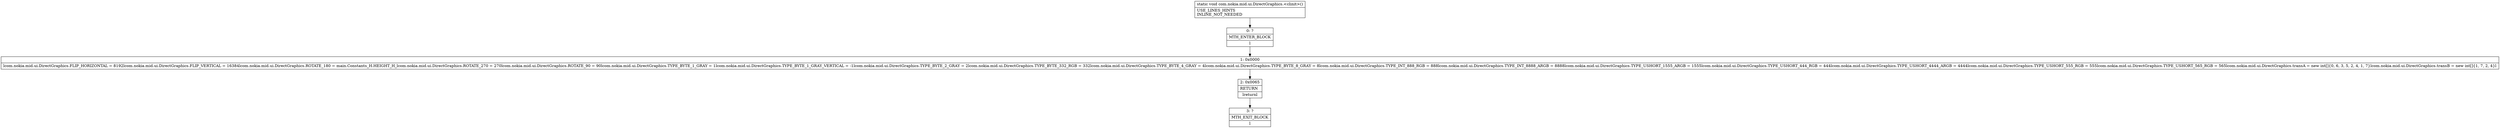 digraph "CFG forcom.nokia.mid.ui.DirectGraphics.\<clinit\>()V" {
Node_0 [shape=record,label="{0\:\ ?|MTH_ENTER_BLOCK\l|l}"];
Node_1 [shape=record,label="{1\:\ 0x0000|lcom.nokia.mid.ui.DirectGraphics.FLIP_HORIZONTAL = 8192lcom.nokia.mid.ui.DirectGraphics.FLIP_VERTICAL = 16384lcom.nokia.mid.ui.DirectGraphics.ROTATE_180 = main.Constants_H.HEIGHT_H_lcom.nokia.mid.ui.DirectGraphics.ROTATE_270 = 270lcom.nokia.mid.ui.DirectGraphics.ROTATE_90 = 90lcom.nokia.mid.ui.DirectGraphics.TYPE_BYTE_1_GRAY = 1lcom.nokia.mid.ui.DirectGraphics.TYPE_BYTE_1_GRAY_VERTICAL = \-1lcom.nokia.mid.ui.DirectGraphics.TYPE_BYTE_2_GRAY = 2lcom.nokia.mid.ui.DirectGraphics.TYPE_BYTE_332_RGB = 332lcom.nokia.mid.ui.DirectGraphics.TYPE_BYTE_4_GRAY = 4lcom.nokia.mid.ui.DirectGraphics.TYPE_BYTE_8_GRAY = 8lcom.nokia.mid.ui.DirectGraphics.TYPE_INT_888_RGB = 888lcom.nokia.mid.ui.DirectGraphics.TYPE_INT_8888_ARGB = 8888lcom.nokia.mid.ui.DirectGraphics.TYPE_USHORT_1555_ARGB = 1555lcom.nokia.mid.ui.DirectGraphics.TYPE_USHORT_444_RGB = 444lcom.nokia.mid.ui.DirectGraphics.TYPE_USHORT_4444_ARGB = 4444lcom.nokia.mid.ui.DirectGraphics.TYPE_USHORT_555_RGB = 555lcom.nokia.mid.ui.DirectGraphics.TYPE_USHORT_565_RGB = 565lcom.nokia.mid.ui.DirectGraphics.transA = new int[]\{0, 6, 3, 5, 2, 4, 1, 7\}lcom.nokia.mid.ui.DirectGraphics.transB = new int[]\{1, 7, 2, 4\}l}"];
Node_2 [shape=record,label="{2\:\ 0x0065|RETURN\l|lreturnl}"];
Node_3 [shape=record,label="{3\:\ ?|MTH_EXIT_BLOCK\l|l}"];
MethodNode[shape=record,label="{static void com.nokia.mid.ui.DirectGraphics.\<clinit\>()  | USE_LINES_HINTS\lINLINE_NOT_NEEDED\l}"];
MethodNode -> Node_0;
Node_0 -> Node_1;
Node_1 -> Node_2;
Node_2 -> Node_3;
}

